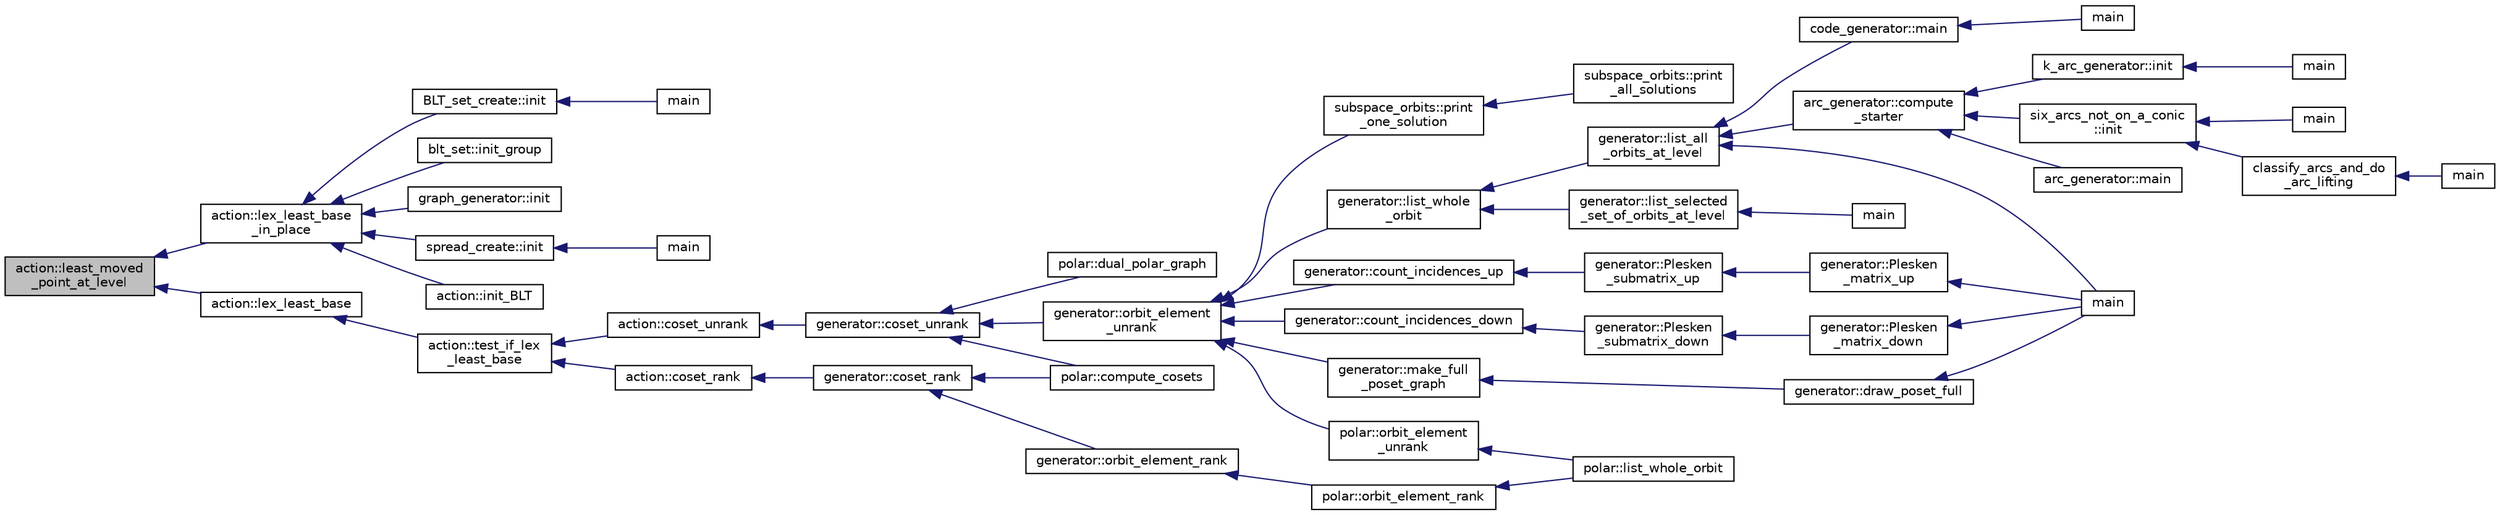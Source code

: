 digraph "action::least_moved_point_at_level"
{
  edge [fontname="Helvetica",fontsize="10",labelfontname="Helvetica",labelfontsize="10"];
  node [fontname="Helvetica",fontsize="10",shape=record];
  rankdir="LR";
  Node29538 [label="action::least_moved\l_point_at_level",height=0.2,width=0.4,color="black", fillcolor="grey75", style="filled", fontcolor="black"];
  Node29538 -> Node29539 [dir="back",color="midnightblue",fontsize="10",style="solid",fontname="Helvetica"];
  Node29539 [label="action::lex_least_base\l_in_place",height=0.2,width=0.4,color="black", fillcolor="white", style="filled",URL="$d2/d86/classaction.html#a24c460a91daf89ab1994a4160623ccb4"];
  Node29539 -> Node29540 [dir="back",color="midnightblue",fontsize="10",style="solid",fontname="Helvetica"];
  Node29540 [label="blt_set::init_group",height=0.2,width=0.4,color="black", fillcolor="white", style="filled",URL="$d1/d3d/classblt__set.html#a9e5aede3bbac6f5e1dd31a8965bba200"];
  Node29539 -> Node29541 [dir="back",color="midnightblue",fontsize="10",style="solid",fontname="Helvetica"];
  Node29541 [label="graph_generator::init",height=0.2,width=0.4,color="black", fillcolor="white", style="filled",URL="$d9/d91/classgraph__generator.html#acd2ec07214d869173eb1c9ffb3ec0312"];
  Node29539 -> Node29542 [dir="back",color="midnightblue",fontsize="10",style="solid",fontname="Helvetica"];
  Node29542 [label="spread_create::init",height=0.2,width=0.4,color="black", fillcolor="white", style="filled",URL="$de/d97/classspread__create.html#ae3c6630d33160e48a584c21a4f4a6209"];
  Node29542 -> Node29543 [dir="back",color="midnightblue",fontsize="10",style="solid",fontname="Helvetica"];
  Node29543 [label="main",height=0.2,width=0.4,color="black", fillcolor="white", style="filled",URL="$d1/d2f/apps_2spread_2spread__create_8_c.html#a217dbf8b442f20279ea00b898af96f52"];
  Node29539 -> Node29544 [dir="back",color="midnightblue",fontsize="10",style="solid",fontname="Helvetica"];
  Node29544 [label="action::init_BLT",height=0.2,width=0.4,color="black", fillcolor="white", style="filled",URL="$d2/d86/classaction.html#a0d33ca0ebe7467b984c3058520e02a0c"];
  Node29539 -> Node29545 [dir="back",color="midnightblue",fontsize="10",style="solid",fontname="Helvetica"];
  Node29545 [label="BLT_set_create::init",height=0.2,width=0.4,color="black", fillcolor="white", style="filled",URL="$d4/d40/class_b_l_t__set__create.html#af2b5df080b8358d8fcd7e41d187e8d0b"];
  Node29545 -> Node29546 [dir="back",color="midnightblue",fontsize="10",style="solid",fontname="Helvetica"];
  Node29546 [label="main",height=0.2,width=0.4,color="black", fillcolor="white", style="filled",URL="$d7/d1c/create___b_l_t__set__main_8_c.html#a217dbf8b442f20279ea00b898af96f52"];
  Node29538 -> Node29547 [dir="back",color="midnightblue",fontsize="10",style="solid",fontname="Helvetica"];
  Node29547 [label="action::lex_least_base",height=0.2,width=0.4,color="black", fillcolor="white", style="filled",URL="$d2/d86/classaction.html#a9a2ef76acebb468140a74f3a6af8eb88"];
  Node29547 -> Node29548 [dir="back",color="midnightblue",fontsize="10",style="solid",fontname="Helvetica"];
  Node29548 [label="action::test_if_lex\l_least_base",height=0.2,width=0.4,color="black", fillcolor="white", style="filled",URL="$d2/d86/classaction.html#afb63a2be19013fcf35337553d7c08eda"];
  Node29548 -> Node29549 [dir="back",color="midnightblue",fontsize="10",style="solid",fontname="Helvetica"];
  Node29549 [label="action::coset_unrank",height=0.2,width=0.4,color="black", fillcolor="white", style="filled",URL="$d2/d86/classaction.html#aeabf488f671d4e77a8a892eb58d82b34"];
  Node29549 -> Node29550 [dir="back",color="midnightblue",fontsize="10",style="solid",fontname="Helvetica"];
  Node29550 [label="generator::coset_unrank",height=0.2,width=0.4,color="black", fillcolor="white", style="filled",URL="$d7/d73/classgenerator.html#a489f02ee804f130f666029a46020aaf6"];
  Node29550 -> Node29551 [dir="back",color="midnightblue",fontsize="10",style="solid",fontname="Helvetica"];
  Node29551 [label="polar::compute_cosets",height=0.2,width=0.4,color="black", fillcolor="white", style="filled",URL="$da/d1c/classpolar.html#a1fae83636607982bad299fd84380fc40"];
  Node29550 -> Node29552 [dir="back",color="midnightblue",fontsize="10",style="solid",fontname="Helvetica"];
  Node29552 [label="polar::dual_polar_graph",height=0.2,width=0.4,color="black", fillcolor="white", style="filled",URL="$da/d1c/classpolar.html#a6e5e2b0d9d3447cac72cb82ce3d2e9e5"];
  Node29550 -> Node29553 [dir="back",color="midnightblue",fontsize="10",style="solid",fontname="Helvetica"];
  Node29553 [label="generator::orbit_element\l_unrank",height=0.2,width=0.4,color="black", fillcolor="white", style="filled",URL="$d7/d73/classgenerator.html#a26a8d0b1964170e19dcbd37fa0a4957f"];
  Node29553 -> Node29554 [dir="back",color="midnightblue",fontsize="10",style="solid",fontname="Helvetica"];
  Node29554 [label="polar::orbit_element\l_unrank",height=0.2,width=0.4,color="black", fillcolor="white", style="filled",URL="$da/d1c/classpolar.html#abcc67b841c60f84478e531f9facf0b82"];
  Node29554 -> Node29555 [dir="back",color="midnightblue",fontsize="10",style="solid",fontname="Helvetica"];
  Node29555 [label="polar::list_whole_orbit",height=0.2,width=0.4,color="black", fillcolor="white", style="filled",URL="$da/d1c/classpolar.html#a26f04b7c75e45604ab772931ed2916fd"];
  Node29553 -> Node29556 [dir="back",color="midnightblue",fontsize="10",style="solid",fontname="Helvetica"];
  Node29556 [label="generator::list_whole\l_orbit",height=0.2,width=0.4,color="black", fillcolor="white", style="filled",URL="$d7/d73/classgenerator.html#aa102d1c1e32f0cd1dafeab1e0d1c18c1"];
  Node29556 -> Node29557 [dir="back",color="midnightblue",fontsize="10",style="solid",fontname="Helvetica"];
  Node29557 [label="generator::list_all\l_orbits_at_level",height=0.2,width=0.4,color="black", fillcolor="white", style="filled",URL="$d7/d73/classgenerator.html#a650880bf92f9f2bf124d4ead2cc01f70"];
  Node29557 -> Node29558 [dir="back",color="midnightblue",fontsize="10",style="solid",fontname="Helvetica"];
  Node29558 [label="code_generator::main",height=0.2,width=0.4,color="black", fillcolor="white", style="filled",URL="$db/d37/classcode__generator.html#ab3cf3a306e4032c2b471ac95321c599f"];
  Node29558 -> Node29559 [dir="back",color="midnightblue",fontsize="10",style="solid",fontname="Helvetica"];
  Node29559 [label="main",height=0.2,width=0.4,color="black", fillcolor="white", style="filled",URL="$d4/d4f/codes_8_c.html#a217dbf8b442f20279ea00b898af96f52"];
  Node29557 -> Node29560 [dir="back",color="midnightblue",fontsize="10",style="solid",fontname="Helvetica"];
  Node29560 [label="main",height=0.2,width=0.4,color="black", fillcolor="white", style="filled",URL="$de/d2d/graph_2graph_8_c.html#a217dbf8b442f20279ea00b898af96f52"];
  Node29557 -> Node29561 [dir="back",color="midnightblue",fontsize="10",style="solid",fontname="Helvetica"];
  Node29561 [label="arc_generator::compute\l_starter",height=0.2,width=0.4,color="black", fillcolor="white", style="filled",URL="$d4/d21/classarc__generator.html#aad1dcec3a1c302e743d574bd1ac857d9"];
  Node29561 -> Node29562 [dir="back",color="midnightblue",fontsize="10",style="solid",fontname="Helvetica"];
  Node29562 [label="arc_generator::main",height=0.2,width=0.4,color="black", fillcolor="white", style="filled",URL="$d4/d21/classarc__generator.html#ad80140b51b165dad1fe6ab232be7829a"];
  Node29561 -> Node29563 [dir="back",color="midnightblue",fontsize="10",style="solid",fontname="Helvetica"];
  Node29563 [label="k_arc_generator::init",height=0.2,width=0.4,color="black", fillcolor="white", style="filled",URL="$d6/dd8/classk__arc__generator.html#a6036d9f52ede9f8ca681505626b5361d"];
  Node29563 -> Node29564 [dir="back",color="midnightblue",fontsize="10",style="solid",fontname="Helvetica"];
  Node29564 [label="main",height=0.2,width=0.4,color="black", fillcolor="white", style="filled",URL="$d6/d01/k__arc__generator__main_8_c.html#a217dbf8b442f20279ea00b898af96f52"];
  Node29561 -> Node29565 [dir="back",color="midnightblue",fontsize="10",style="solid",fontname="Helvetica"];
  Node29565 [label="six_arcs_not_on_a_conic\l::init",height=0.2,width=0.4,color="black", fillcolor="white", style="filled",URL="$d8/de6/classsix__arcs__not__on__a__conic.html#a7a4d5cf8a098488729934cfa8a70944a"];
  Node29565 -> Node29566 [dir="back",color="midnightblue",fontsize="10",style="solid",fontname="Helvetica"];
  Node29566 [label="classify_arcs_and_do\l_arc_lifting",height=0.2,width=0.4,color="black", fillcolor="white", style="filled",URL="$d6/dc3/arc__lifting__main_8_c.html#afdd7be16f16b8c71e9a72fe5f6a0b59c"];
  Node29566 -> Node29567 [dir="back",color="midnightblue",fontsize="10",style="solid",fontname="Helvetica"];
  Node29567 [label="main",height=0.2,width=0.4,color="black", fillcolor="white", style="filled",URL="$d6/dc3/arc__lifting__main_8_c.html#a217dbf8b442f20279ea00b898af96f52"];
  Node29565 -> Node29568 [dir="back",color="midnightblue",fontsize="10",style="solid",fontname="Helvetica"];
  Node29568 [label="main",height=0.2,width=0.4,color="black", fillcolor="white", style="filled",URL="$d2/dfa/create__surface__main_8_c.html#a217dbf8b442f20279ea00b898af96f52"];
  Node29556 -> Node29569 [dir="back",color="midnightblue",fontsize="10",style="solid",fontname="Helvetica"];
  Node29569 [label="generator::list_selected\l_set_of_orbits_at_level",height=0.2,width=0.4,color="black", fillcolor="white", style="filled",URL="$d7/d73/classgenerator.html#a391f8ad3ba736baedd3dd2b7e31a0a62"];
  Node29569 -> Node29570 [dir="back",color="midnightblue",fontsize="10",style="solid",fontname="Helvetica"];
  Node29570 [label="main",height=0.2,width=0.4,color="black", fillcolor="white", style="filled",URL="$da/dd5/subspace__orbits__main_8_c.html#a217dbf8b442f20279ea00b898af96f52"];
  Node29553 -> Node29571 [dir="back",color="midnightblue",fontsize="10",style="solid",fontname="Helvetica"];
  Node29571 [label="generator::count_incidences_up",height=0.2,width=0.4,color="black", fillcolor="white", style="filled",URL="$d7/d73/classgenerator.html#a9d833d8494072c07de28b8f0e9b8155d"];
  Node29571 -> Node29572 [dir="back",color="midnightblue",fontsize="10",style="solid",fontname="Helvetica"];
  Node29572 [label="generator::Plesken\l_submatrix_up",height=0.2,width=0.4,color="black", fillcolor="white", style="filled",URL="$d7/d73/classgenerator.html#ad3d2ebc7da6268d878c5acfc5feefca5"];
  Node29572 -> Node29573 [dir="back",color="midnightblue",fontsize="10",style="solid",fontname="Helvetica"];
  Node29573 [label="generator::Plesken\l_matrix_up",height=0.2,width=0.4,color="black", fillcolor="white", style="filled",URL="$d7/d73/classgenerator.html#a5944c65399c201b426ea3ab2eb7cfa6e"];
  Node29573 -> Node29560 [dir="back",color="midnightblue",fontsize="10",style="solid",fontname="Helvetica"];
  Node29553 -> Node29574 [dir="back",color="midnightblue",fontsize="10",style="solid",fontname="Helvetica"];
  Node29574 [label="generator::count_incidences_down",height=0.2,width=0.4,color="black", fillcolor="white", style="filled",URL="$d7/d73/classgenerator.html#aef9312d2eab8e5ff47228fc5cdab3262"];
  Node29574 -> Node29575 [dir="back",color="midnightblue",fontsize="10",style="solid",fontname="Helvetica"];
  Node29575 [label="generator::Plesken\l_submatrix_down",height=0.2,width=0.4,color="black", fillcolor="white", style="filled",URL="$d7/d73/classgenerator.html#a8671e3798fb19accfa92c41d7389a8eb"];
  Node29575 -> Node29576 [dir="back",color="midnightblue",fontsize="10",style="solid",fontname="Helvetica"];
  Node29576 [label="generator::Plesken\l_matrix_down",height=0.2,width=0.4,color="black", fillcolor="white", style="filled",URL="$d7/d73/classgenerator.html#aa1ae9d8cbaa9d7012e7796499e4c93e9"];
  Node29576 -> Node29560 [dir="back",color="midnightblue",fontsize="10",style="solid",fontname="Helvetica"];
  Node29553 -> Node29577 [dir="back",color="midnightblue",fontsize="10",style="solid",fontname="Helvetica"];
  Node29577 [label="generator::make_full\l_poset_graph",height=0.2,width=0.4,color="black", fillcolor="white", style="filled",URL="$d7/d73/classgenerator.html#ab6415c4a8fbcc54c470448935a95aa56"];
  Node29577 -> Node29578 [dir="back",color="midnightblue",fontsize="10",style="solid",fontname="Helvetica"];
  Node29578 [label="generator::draw_poset_full",height=0.2,width=0.4,color="black", fillcolor="white", style="filled",URL="$d7/d73/classgenerator.html#a6f7f90e50993905db31342536ac59d8c"];
  Node29578 -> Node29560 [dir="back",color="midnightblue",fontsize="10",style="solid",fontname="Helvetica"];
  Node29553 -> Node29579 [dir="back",color="midnightblue",fontsize="10",style="solid",fontname="Helvetica"];
  Node29579 [label="subspace_orbits::print\l_one_solution",height=0.2,width=0.4,color="black", fillcolor="white", style="filled",URL="$d2/d9f/classsubspace__orbits.html#a9047cdfdfc64339f714ffe5e12a4b35f"];
  Node29579 -> Node29580 [dir="back",color="midnightblue",fontsize="10",style="solid",fontname="Helvetica"];
  Node29580 [label="subspace_orbits::print\l_all_solutions",height=0.2,width=0.4,color="black", fillcolor="white", style="filled",URL="$d2/d9f/classsubspace__orbits.html#ab3b725a940c2efd222746887c266d9de"];
  Node29548 -> Node29581 [dir="back",color="midnightblue",fontsize="10",style="solid",fontname="Helvetica"];
  Node29581 [label="action::coset_rank",height=0.2,width=0.4,color="black", fillcolor="white", style="filled",URL="$d2/d86/classaction.html#a5757c5b9562366be88526cc943c015e0"];
  Node29581 -> Node29582 [dir="back",color="midnightblue",fontsize="10",style="solid",fontname="Helvetica"];
  Node29582 [label="generator::coset_rank",height=0.2,width=0.4,color="black", fillcolor="white", style="filled",URL="$d7/d73/classgenerator.html#aee00240c0ae71885dd9d23b5423c56d9"];
  Node29582 -> Node29551 [dir="back",color="midnightblue",fontsize="10",style="solid",fontname="Helvetica"];
  Node29582 -> Node29583 [dir="back",color="midnightblue",fontsize="10",style="solid",fontname="Helvetica"];
  Node29583 [label="generator::orbit_element_rank",height=0.2,width=0.4,color="black", fillcolor="white", style="filled",URL="$d7/d73/classgenerator.html#a98e10a923dffa737fdb6ebc703d53fae"];
  Node29583 -> Node29584 [dir="back",color="midnightblue",fontsize="10",style="solid",fontname="Helvetica"];
  Node29584 [label="polar::orbit_element_rank",height=0.2,width=0.4,color="black", fillcolor="white", style="filled",URL="$da/d1c/classpolar.html#a70551ff23175b280b66bce27fe200275"];
  Node29584 -> Node29555 [dir="back",color="midnightblue",fontsize="10",style="solid",fontname="Helvetica"];
}
